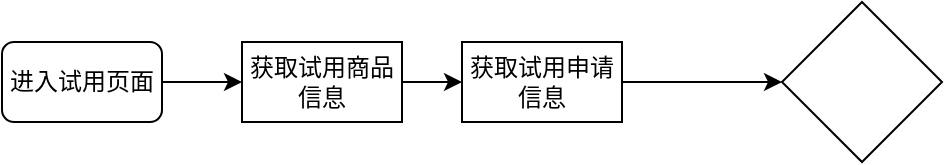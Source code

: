 <mxfile version="20.5.1" type="github">
  <diagram id="WMb7nSwPNvHtDMvNtBKn" name="第 1 页">
    <mxGraphModel dx="1185" dy="628" grid="1" gridSize="10" guides="1" tooltips="1" connect="1" arrows="1" fold="1" page="1" pageScale="1" pageWidth="827" pageHeight="1169" math="0" shadow="0">
      <root>
        <mxCell id="0" />
        <mxCell id="1" parent="0" />
        <mxCell id="2gOevRPpKoV8D6QDawlo-7" value="" style="edgeStyle=orthogonalEdgeStyle;rounded=0;orthogonalLoop=1;jettySize=auto;html=1;" edge="1" parent="1" source="2gOevRPpKoV8D6QDawlo-3" target="2gOevRPpKoV8D6QDawlo-4">
          <mxGeometry relative="1" as="geometry" />
        </mxCell>
        <mxCell id="2gOevRPpKoV8D6QDawlo-3" value="进入试用页面" style="rounded=1;whiteSpace=wrap;html=1;" vertex="1" parent="1">
          <mxGeometry x="40" y="120" width="80" height="40" as="geometry" />
        </mxCell>
        <mxCell id="2gOevRPpKoV8D6QDawlo-6" value="" style="edgeStyle=orthogonalEdgeStyle;rounded=0;orthogonalLoop=1;jettySize=auto;html=1;" edge="1" parent="1" source="2gOevRPpKoV8D6QDawlo-4" target="2gOevRPpKoV8D6QDawlo-5">
          <mxGeometry relative="1" as="geometry" />
        </mxCell>
        <mxCell id="2gOevRPpKoV8D6QDawlo-4" value="获取试用商品信息" style="rounded=0;whiteSpace=wrap;html=1;" vertex="1" parent="1">
          <mxGeometry x="160" y="120" width="80" height="40" as="geometry" />
        </mxCell>
        <mxCell id="2gOevRPpKoV8D6QDawlo-9" value="" style="edgeStyle=orthogonalEdgeStyle;rounded=0;orthogonalLoop=1;jettySize=auto;html=1;" edge="1" parent="1" source="2gOevRPpKoV8D6QDawlo-5" target="2gOevRPpKoV8D6QDawlo-8">
          <mxGeometry relative="1" as="geometry" />
        </mxCell>
        <mxCell id="2gOevRPpKoV8D6QDawlo-5" value="获取试用申请信息" style="rounded=0;whiteSpace=wrap;html=1;" vertex="1" parent="1">
          <mxGeometry x="270" y="120" width="80" height="40" as="geometry" />
        </mxCell>
        <mxCell id="2gOevRPpKoV8D6QDawlo-8" value="" style="rhombus;whiteSpace=wrap;html=1;rounded=0;" vertex="1" parent="1">
          <mxGeometry x="430" y="100" width="80" height="80" as="geometry" />
        </mxCell>
      </root>
    </mxGraphModel>
  </diagram>
</mxfile>
